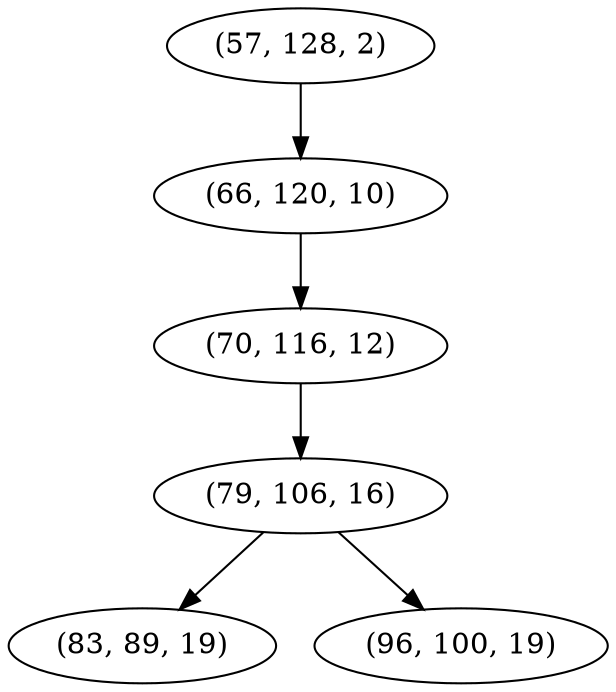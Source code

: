 digraph tree {
    "(57, 128, 2)";
    "(66, 120, 10)";
    "(70, 116, 12)";
    "(79, 106, 16)";
    "(83, 89, 19)";
    "(96, 100, 19)";
    "(57, 128, 2)" -> "(66, 120, 10)";
    "(66, 120, 10)" -> "(70, 116, 12)";
    "(70, 116, 12)" -> "(79, 106, 16)";
    "(79, 106, 16)" -> "(83, 89, 19)";
    "(79, 106, 16)" -> "(96, 100, 19)";
}

